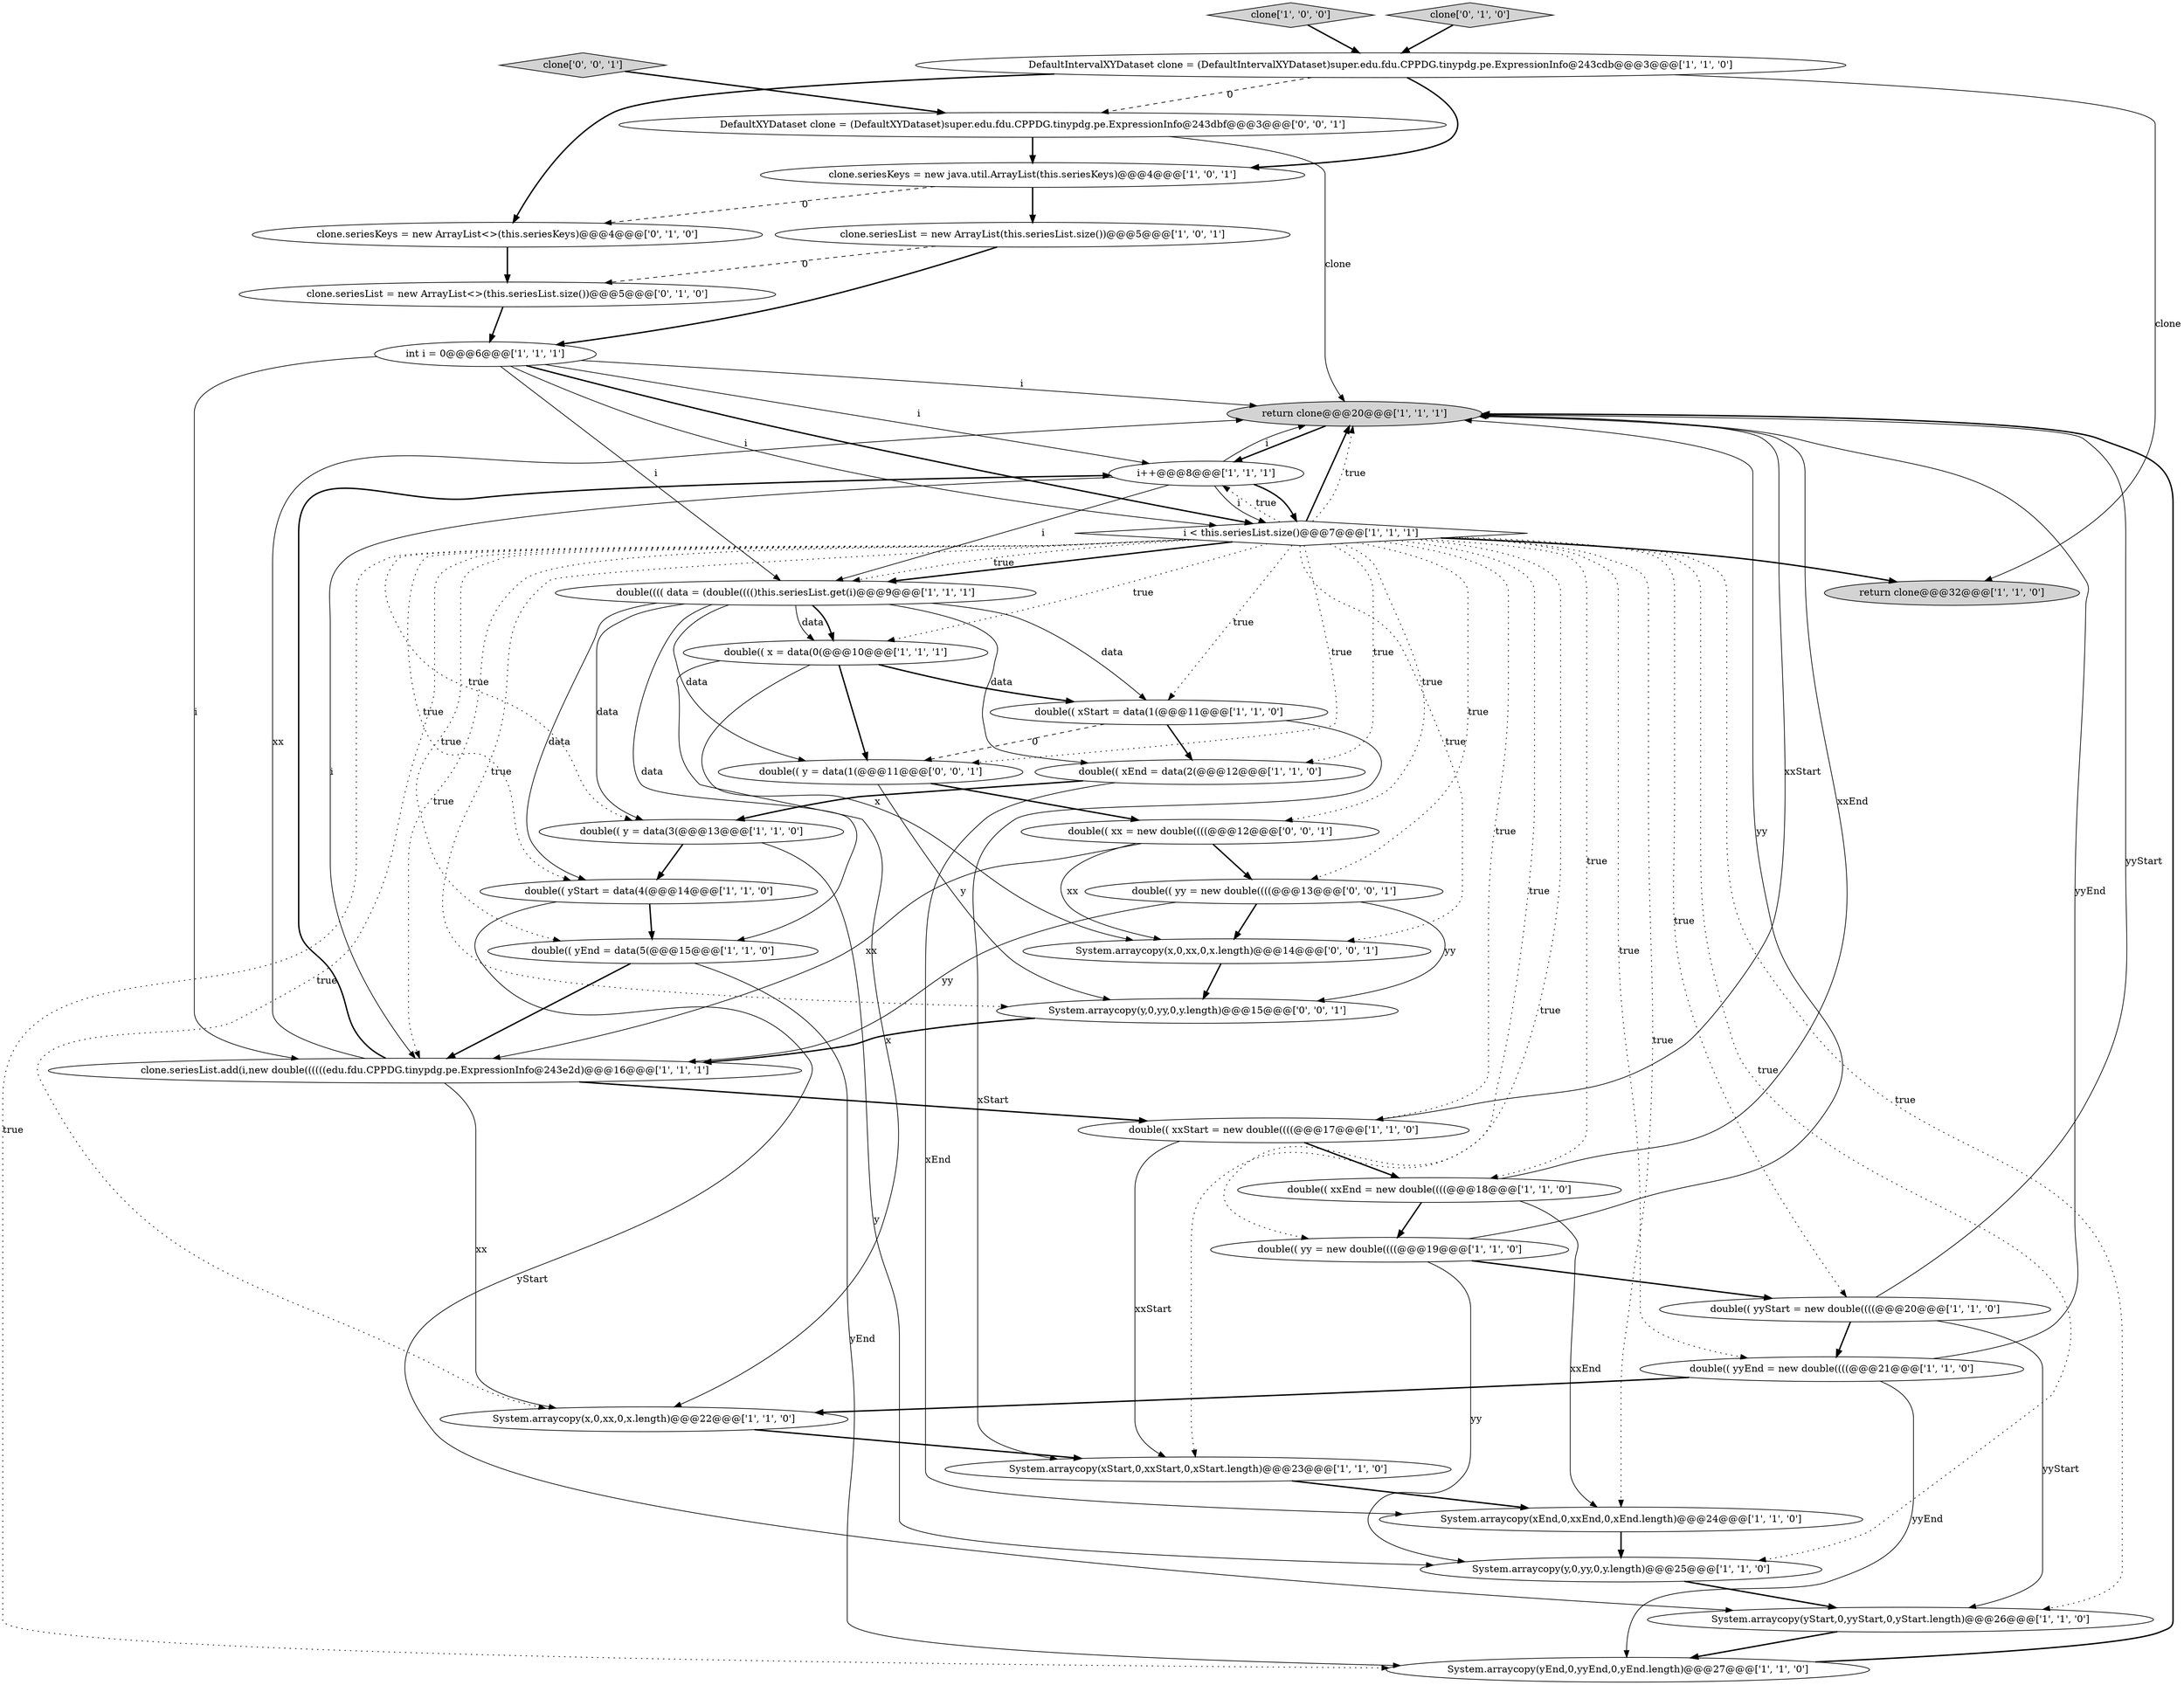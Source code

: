 digraph {
33 [style = filled, label = "DefaultXYDataset clone = (DefaultXYDataset)super.edu.fdu.CPPDG.tinypdg.pe.ExpressionInfo@243dbf@@@3@@@['0', '0', '1']", fillcolor = white, shape = ellipse image = "AAA0AAABBB3BBB"];
37 [style = filled, label = "double(( xx = new double((((@@@12@@@['0', '0', '1']", fillcolor = white, shape = ellipse image = "AAA0AAABBB3BBB"];
5 [style = filled, label = "double(( yy = new double((((@@@19@@@['1', '1', '0']", fillcolor = white, shape = ellipse image = "AAA0AAABBB1BBB"];
20 [style = filled, label = "double(( yyStart = new double((((@@@20@@@['1', '1', '0']", fillcolor = white, shape = ellipse image = "AAA0AAABBB1BBB"];
19 [style = filled, label = "double(( x = data(0(@@@10@@@['1', '1', '1']", fillcolor = white, shape = ellipse image = "AAA0AAABBB1BBB"];
8 [style = filled, label = "System.arraycopy(yStart,0,yyStart,0,yStart.length)@@@26@@@['1', '1', '0']", fillcolor = white, shape = ellipse image = "AAA0AAABBB1BBB"];
12 [style = filled, label = "i < this.seriesList.size()@@@7@@@['1', '1', '1']", fillcolor = white, shape = diamond image = "AAA0AAABBB1BBB"];
23 [style = filled, label = "System.arraycopy(xStart,0,xxStart,0,xStart.length)@@@23@@@['1', '1', '0']", fillcolor = white, shape = ellipse image = "AAA0AAABBB1BBB"];
11 [style = filled, label = "clone['1', '0', '0']", fillcolor = lightgray, shape = diamond image = "AAA0AAABBB1BBB"];
25 [style = filled, label = "System.arraycopy(xEnd,0,xxEnd,0,xEnd.length)@@@24@@@['1', '1', '0']", fillcolor = white, shape = ellipse image = "AAA0AAABBB1BBB"];
27 [style = filled, label = "return clone@@@20@@@['1', '1', '1']", fillcolor = lightgray, shape = ellipse image = "AAA0AAABBB1BBB"];
34 [style = filled, label = "System.arraycopy(x,0,xx,0,x.length)@@@14@@@['0', '0', '1']", fillcolor = white, shape = ellipse image = "AAA0AAABBB3BBB"];
2 [style = filled, label = "System.arraycopy(y,0,yy,0,y.length)@@@25@@@['1', '1', '0']", fillcolor = white, shape = ellipse image = "AAA0AAABBB1BBB"];
9 [style = filled, label = "double(( yyEnd = new double((((@@@21@@@['1', '1', '0']", fillcolor = white, shape = ellipse image = "AAA0AAABBB1BBB"];
35 [style = filled, label = "System.arraycopy(y,0,yy,0,y.length)@@@15@@@['0', '0', '1']", fillcolor = white, shape = ellipse image = "AAA0AAABBB3BBB"];
30 [style = filled, label = "clone.seriesList = new ArrayList<>(this.seriesList.size())@@@5@@@['0', '1', '0']", fillcolor = white, shape = ellipse image = "AAA1AAABBB2BBB"];
0 [style = filled, label = "i++@@@8@@@['1', '1', '1']", fillcolor = white, shape = ellipse image = "AAA0AAABBB1BBB"];
4 [style = filled, label = "double(( yEnd = data(5(@@@15@@@['1', '1', '0']", fillcolor = white, shape = ellipse image = "AAA0AAABBB1BBB"];
29 [style = filled, label = "clone['0', '1', '0']", fillcolor = lightgray, shape = diamond image = "AAA0AAABBB2BBB"];
14 [style = filled, label = "return clone@@@32@@@['1', '1', '0']", fillcolor = lightgray, shape = ellipse image = "AAA0AAABBB1BBB"];
28 [style = filled, label = "clone.seriesKeys = new ArrayList<>(this.seriesKeys)@@@4@@@['0', '1', '0']", fillcolor = white, shape = ellipse image = "AAA1AAABBB2BBB"];
3 [style = filled, label = "double(((( data = (double(((()this.seriesList.get(i)@@@9@@@['1', '1', '1']", fillcolor = white, shape = ellipse image = "AAA0AAABBB1BBB"];
32 [style = filled, label = "double(( y = data(1(@@@11@@@['0', '0', '1']", fillcolor = white, shape = ellipse image = "AAA0AAABBB3BBB"];
18 [style = filled, label = "double(( xEnd = data(2(@@@12@@@['1', '1', '0']", fillcolor = white, shape = ellipse image = "AAA0AAABBB1BBB"];
1 [style = filled, label = "System.arraycopy(x,0,xx,0,x.length)@@@22@@@['1', '1', '0']", fillcolor = white, shape = ellipse image = "AAA0AAABBB1BBB"];
13 [style = filled, label = "System.arraycopy(yEnd,0,yyEnd,0,yEnd.length)@@@27@@@['1', '1', '0']", fillcolor = white, shape = ellipse image = "AAA0AAABBB1BBB"];
6 [style = filled, label = "double(( xStart = data(1(@@@11@@@['1', '1', '0']", fillcolor = white, shape = ellipse image = "AAA0AAABBB1BBB"];
21 [style = filled, label = "clone.seriesList = new ArrayList(this.seriesList.size())@@@5@@@['1', '0', '1']", fillcolor = white, shape = ellipse image = "AAA0AAABBB1BBB"];
22 [style = filled, label = "double(( xxEnd = new double((((@@@18@@@['1', '1', '0']", fillcolor = white, shape = ellipse image = "AAA0AAABBB1BBB"];
17 [style = filled, label = "double(( yStart = data(4(@@@14@@@['1', '1', '0']", fillcolor = white, shape = ellipse image = "AAA0AAABBB1BBB"];
31 [style = filled, label = "double(( yy = new double((((@@@13@@@['0', '0', '1']", fillcolor = white, shape = ellipse image = "AAA0AAABBB3BBB"];
26 [style = filled, label = "double(( y = data(3(@@@13@@@['1', '1', '0']", fillcolor = white, shape = ellipse image = "AAA0AAABBB1BBB"];
24 [style = filled, label = "clone.seriesKeys = new java.util.ArrayList(this.seriesKeys)@@@4@@@['1', '0', '1']", fillcolor = white, shape = ellipse image = "AAA0AAABBB1BBB"];
15 [style = filled, label = "int i = 0@@@6@@@['1', '1', '1']", fillcolor = white, shape = ellipse image = "AAA0AAABBB1BBB"];
16 [style = filled, label = "double(( xxStart = new double((((@@@17@@@['1', '1', '0']", fillcolor = white, shape = ellipse image = "AAA0AAABBB1BBB"];
36 [style = filled, label = "clone['0', '0', '1']", fillcolor = lightgray, shape = diamond image = "AAA0AAABBB3BBB"];
7 [style = filled, label = "DefaultIntervalXYDataset clone = (DefaultIntervalXYDataset)super.edu.fdu.CPPDG.tinypdg.pe.ExpressionInfo@243cdb@@@3@@@['1', '1', '0']", fillcolor = white, shape = ellipse image = "AAA0AAABBB1BBB"];
10 [style = filled, label = "clone.seriesList.add(i,new double((((((edu.fdu.CPPDG.tinypdg.pe.ExpressionInfo@243e2d)@@@16@@@['1', '1', '1']", fillcolor = white, shape = ellipse image = "AAA0AAABBB1BBB"];
24->21 [style = bold, label=""];
12->25 [style = dotted, label="true"];
7->28 [style = bold, label=""];
22->27 [style = solid, label="xxEnd"];
15->27 [style = solid, label="i"];
12->27 [style = bold, label=""];
26->17 [style = bold, label=""];
31->10 [style = solid, label="yy"];
7->24 [style = bold, label=""];
19->6 [style = bold, label=""];
32->37 [style = bold, label=""];
12->26 [style = dotted, label="true"];
4->13 [style = solid, label="yEnd"];
1->23 [style = bold, label=""];
9->13 [style = solid, label="yyEnd"];
37->34 [style = solid, label="xx"];
10->27 [style = solid, label="xx"];
12->5 [style = dotted, label="true"];
17->4 [style = bold, label=""];
17->8 [style = solid, label="yStart"];
16->23 [style = solid, label="xxStart"];
3->26 [style = solid, label="data"];
26->2 [style = solid, label="y"];
0->12 [style = solid, label="i"];
33->24 [style = bold, label=""];
31->34 [style = bold, label=""];
7->33 [style = dashed, label="0"];
12->10 [style = dotted, label="true"];
28->30 [style = bold, label=""];
12->27 [style = dotted, label="true"];
19->34 [style = solid, label="x"];
3->18 [style = solid, label="data"];
37->31 [style = bold, label=""];
7->14 [style = solid, label="clone"];
19->1 [style = solid, label="x"];
12->16 [style = dotted, label="true"];
12->14 [style = bold, label=""];
6->32 [style = dashed, label="0"];
19->32 [style = bold, label=""];
12->31 [style = dotted, label="true"];
6->23 [style = solid, label="xStart"];
12->8 [style = dotted, label="true"];
13->27 [style = bold, label=""];
10->1 [style = solid, label="xx"];
12->4 [style = dotted, label="true"];
0->12 [style = bold, label=""];
3->4 [style = solid, label="data"];
3->6 [style = solid, label="data"];
9->27 [style = solid, label="yyEnd"];
29->7 [style = bold, label=""];
34->35 [style = bold, label=""];
12->6 [style = dotted, label="true"];
12->1 [style = dotted, label="true"];
12->35 [style = dotted, label="true"];
10->16 [style = bold, label=""];
12->32 [style = dotted, label="true"];
6->18 [style = bold, label=""];
15->0 [style = solid, label="i"];
23->25 [style = bold, label=""];
21->15 [style = bold, label=""];
3->19 [style = solid, label="data"];
15->12 [style = bold, label=""];
31->35 [style = solid, label="yy"];
12->34 [style = dotted, label="true"];
12->19 [style = dotted, label="true"];
12->0 [style = dotted, label="true"];
5->2 [style = solid, label="yy"];
16->22 [style = bold, label=""];
35->10 [style = bold, label=""];
18->26 [style = bold, label=""];
0->3 [style = solid, label="i"];
12->2 [style = dotted, label="true"];
2->8 [style = bold, label=""];
12->9 [style = dotted, label="true"];
12->3 [style = bold, label=""];
15->3 [style = solid, label="i"];
3->19 [style = bold, label=""];
8->13 [style = bold, label=""];
36->33 [style = bold, label=""];
4->10 [style = bold, label=""];
37->10 [style = solid, label="xx"];
20->9 [style = bold, label=""];
20->8 [style = solid, label="yyStart"];
10->0 [style = bold, label=""];
12->18 [style = dotted, label="true"];
22->25 [style = solid, label="xxEnd"];
22->5 [style = bold, label=""];
3->17 [style = solid, label="data"];
12->23 [style = dotted, label="true"];
25->2 [style = bold, label=""];
30->15 [style = bold, label=""];
27->0 [style = bold, label=""];
5->27 [style = solid, label="yy"];
33->27 [style = solid, label="clone"];
12->13 [style = dotted, label="true"];
3->32 [style = solid, label="data"];
24->28 [style = dashed, label="0"];
18->25 [style = solid, label="xEnd"];
12->20 [style = dotted, label="true"];
0->27 [style = solid, label="i"];
16->27 [style = solid, label="xxStart"];
11->7 [style = bold, label=""];
12->17 [style = dotted, label="true"];
12->22 [style = dotted, label="true"];
15->12 [style = solid, label="i"];
32->35 [style = solid, label="y"];
12->37 [style = dotted, label="true"];
5->20 [style = bold, label=""];
21->30 [style = dashed, label="0"];
15->10 [style = solid, label="i"];
0->10 [style = solid, label="i"];
9->1 [style = bold, label=""];
20->27 [style = solid, label="yyStart"];
12->3 [style = dotted, label="true"];
}
